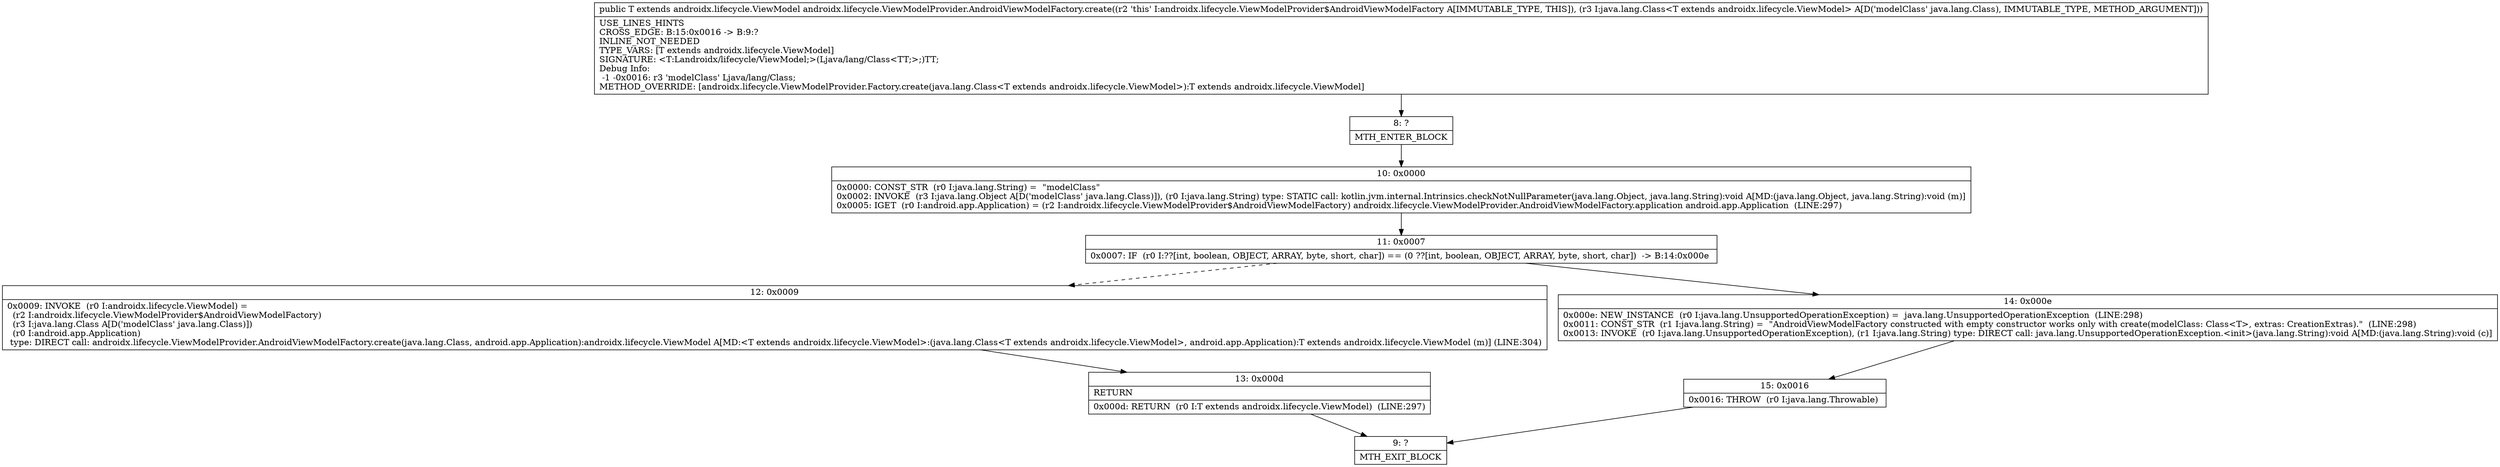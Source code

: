 digraph "CFG forandroidx.lifecycle.ViewModelProvider.AndroidViewModelFactory.create(Ljava\/lang\/Class;)Landroidx\/lifecycle\/ViewModel;" {
Node_8 [shape=record,label="{8\:\ ?|MTH_ENTER_BLOCK\l}"];
Node_10 [shape=record,label="{10\:\ 0x0000|0x0000: CONST_STR  (r0 I:java.lang.String) =  \"modelClass\" \l0x0002: INVOKE  (r3 I:java.lang.Object A[D('modelClass' java.lang.Class)]), (r0 I:java.lang.String) type: STATIC call: kotlin.jvm.internal.Intrinsics.checkNotNullParameter(java.lang.Object, java.lang.String):void A[MD:(java.lang.Object, java.lang.String):void (m)]\l0x0005: IGET  (r0 I:android.app.Application) = (r2 I:androidx.lifecycle.ViewModelProvider$AndroidViewModelFactory) androidx.lifecycle.ViewModelProvider.AndroidViewModelFactory.application android.app.Application  (LINE:297)\l}"];
Node_11 [shape=record,label="{11\:\ 0x0007|0x0007: IF  (r0 I:??[int, boolean, OBJECT, ARRAY, byte, short, char]) == (0 ??[int, boolean, OBJECT, ARRAY, byte, short, char])  \-\> B:14:0x000e \l}"];
Node_12 [shape=record,label="{12\:\ 0x0009|0x0009: INVOKE  (r0 I:androidx.lifecycle.ViewModel) = \l  (r2 I:androidx.lifecycle.ViewModelProvider$AndroidViewModelFactory)\l  (r3 I:java.lang.Class A[D('modelClass' java.lang.Class)])\l  (r0 I:android.app.Application)\l type: DIRECT call: androidx.lifecycle.ViewModelProvider.AndroidViewModelFactory.create(java.lang.Class, android.app.Application):androidx.lifecycle.ViewModel A[MD:\<T extends androidx.lifecycle.ViewModel\>:(java.lang.Class\<T extends androidx.lifecycle.ViewModel\>, android.app.Application):T extends androidx.lifecycle.ViewModel (m)] (LINE:304)\l}"];
Node_13 [shape=record,label="{13\:\ 0x000d|RETURN\l|0x000d: RETURN  (r0 I:T extends androidx.lifecycle.ViewModel)  (LINE:297)\l}"];
Node_9 [shape=record,label="{9\:\ ?|MTH_EXIT_BLOCK\l}"];
Node_14 [shape=record,label="{14\:\ 0x000e|0x000e: NEW_INSTANCE  (r0 I:java.lang.UnsupportedOperationException) =  java.lang.UnsupportedOperationException  (LINE:298)\l0x0011: CONST_STR  (r1 I:java.lang.String) =  \"AndroidViewModelFactory constructed with empty constructor works only with create(modelClass: Class\<T\>, extras: CreationExtras).\"  (LINE:298)\l0x0013: INVOKE  (r0 I:java.lang.UnsupportedOperationException), (r1 I:java.lang.String) type: DIRECT call: java.lang.UnsupportedOperationException.\<init\>(java.lang.String):void A[MD:(java.lang.String):void (c)]\l}"];
Node_15 [shape=record,label="{15\:\ 0x0016|0x0016: THROW  (r0 I:java.lang.Throwable) \l}"];
MethodNode[shape=record,label="{public T extends androidx.lifecycle.ViewModel androidx.lifecycle.ViewModelProvider.AndroidViewModelFactory.create((r2 'this' I:androidx.lifecycle.ViewModelProvider$AndroidViewModelFactory A[IMMUTABLE_TYPE, THIS]), (r3 I:java.lang.Class\<T extends androidx.lifecycle.ViewModel\> A[D('modelClass' java.lang.Class), IMMUTABLE_TYPE, METHOD_ARGUMENT]))  | USE_LINES_HINTS\lCROSS_EDGE: B:15:0x0016 \-\> B:9:?\lINLINE_NOT_NEEDED\lTYPE_VARS: [T extends androidx.lifecycle.ViewModel]\lSIGNATURE: \<T:Landroidx\/lifecycle\/ViewModel;\>(Ljava\/lang\/Class\<TT;\>;)TT;\lDebug Info:\l  \-1 \-0x0016: r3 'modelClass' Ljava\/lang\/Class;\lMETHOD_OVERRIDE: [androidx.lifecycle.ViewModelProvider.Factory.create(java.lang.Class\<T extends androidx.lifecycle.ViewModel\>):T extends androidx.lifecycle.ViewModel]\l}"];
MethodNode -> Node_8;Node_8 -> Node_10;
Node_10 -> Node_11;
Node_11 -> Node_12[style=dashed];
Node_11 -> Node_14;
Node_12 -> Node_13;
Node_13 -> Node_9;
Node_14 -> Node_15;
Node_15 -> Node_9;
}

